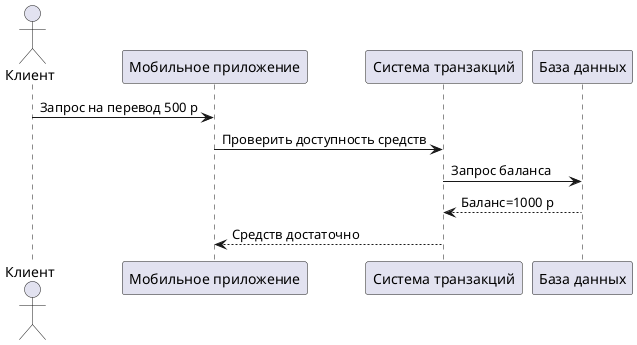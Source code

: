 @startuml
'Участники процесса
actor "Клиент" as client
participant "Мобильное приложение" as app
participant "Система транзакций" as auth
participant "База данных" as db
client -> app: Запрос на перевод 500 р
app -> auth: Проверить доступность средств
auth -> db: Запрос баланса
db --> auth: Баланс=1000 р
auth --> app: Средств достаточно
@enduml